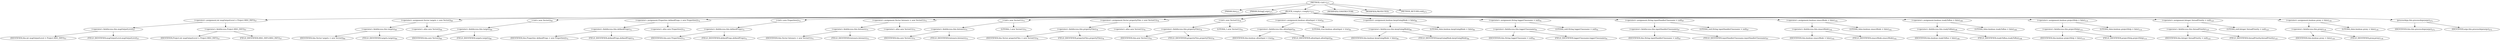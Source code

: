 digraph "&lt;init&gt;" {  
"403" [label = <(METHOD,&lt;init&gt;)<SUB>271</SUB>> ]
"12" [label = <(PARAM,this)<SUB>271</SUB>> ]
"404" [label = <(PARAM,String[] args)<SUB>271</SUB>> ]
"405" [label = <(BLOCK,&lt;empty&gt;,&lt;empty&gt;)<SUB>271</SUB>> ]
"406" [label = <(&lt;operator&gt;.assignment,int msgOutputLevel = Project.MSG_INFO)<SUB>57</SUB>> ]
"407" [label = <(&lt;operator&gt;.fieldAccess,this.msgOutputLevel)<SUB>57</SUB>> ]
"408" [label = <(IDENTIFIER,this,int msgOutputLevel = Project.MSG_INFO)<SUB>57</SUB>> ]
"409" [label = <(FIELD_IDENTIFIER,msgOutputLevel,msgOutputLevel)<SUB>57</SUB>> ]
"410" [label = <(&lt;operator&gt;.fieldAccess,Project.MSG_INFO)<SUB>57</SUB>> ]
"411" [label = <(IDENTIFIER,Project,int msgOutputLevel = Project.MSG_INFO)<SUB>57</SUB>> ]
"412" [label = <(FIELD_IDENTIFIER,MSG_INFO,MSG_INFO)<SUB>57</SUB>> ]
"413" [label = <(&lt;operator&gt;.assignment,Vector targets = new Vector())<SUB>69</SUB>> ]
"414" [label = <(&lt;operator&gt;.fieldAccess,this.targets)<SUB>69</SUB>> ]
"415" [label = <(IDENTIFIER,this,Vector targets = new Vector())<SUB>69</SUB>> ]
"416" [label = <(FIELD_IDENTIFIER,targets,targets)<SUB>69</SUB>> ]
"417" [label = <(&lt;operator&gt;.alloc,new Vector())<SUB>69</SUB>> ]
"418" [label = <(&lt;init&gt;,new Vector())<SUB>69</SUB>> ]
"419" [label = <(&lt;operator&gt;.fieldAccess,this.targets)<SUB>69</SUB>> ]
"420" [label = <(IDENTIFIER,this,new Vector())<SUB>69</SUB>> ]
"421" [label = <(FIELD_IDENTIFIER,targets,targets)<SUB>69</SUB>> ]
"422" [label = <(&lt;operator&gt;.assignment,Properties definedProps = new Properties())<SUB>72</SUB>> ]
"423" [label = <(&lt;operator&gt;.fieldAccess,this.definedProps)<SUB>72</SUB>> ]
"424" [label = <(IDENTIFIER,this,Properties definedProps = new Properties())<SUB>72</SUB>> ]
"425" [label = <(FIELD_IDENTIFIER,definedProps,definedProps)<SUB>72</SUB>> ]
"426" [label = <(&lt;operator&gt;.alloc,new Properties())<SUB>72</SUB>> ]
"427" [label = <(&lt;init&gt;,new Properties())<SUB>72</SUB>> ]
"428" [label = <(&lt;operator&gt;.fieldAccess,this.definedProps)<SUB>72</SUB>> ]
"429" [label = <(IDENTIFIER,this,new Properties())<SUB>72</SUB>> ]
"430" [label = <(FIELD_IDENTIFIER,definedProps,definedProps)<SUB>72</SUB>> ]
"431" [label = <(&lt;operator&gt;.assignment,Vector listeners = new Vector(1))<SUB>75</SUB>> ]
"432" [label = <(&lt;operator&gt;.fieldAccess,this.listeners)<SUB>75</SUB>> ]
"433" [label = <(IDENTIFIER,this,Vector listeners = new Vector(1))<SUB>75</SUB>> ]
"434" [label = <(FIELD_IDENTIFIER,listeners,listeners)<SUB>75</SUB>> ]
"435" [label = <(&lt;operator&gt;.alloc,new Vector(1))<SUB>75</SUB>> ]
"436" [label = <(&lt;init&gt;,new Vector(1))<SUB>75</SUB>> ]
"437" [label = <(&lt;operator&gt;.fieldAccess,this.listeners)<SUB>75</SUB>> ]
"438" [label = <(IDENTIFIER,this,new Vector(1))<SUB>75</SUB>> ]
"439" [label = <(FIELD_IDENTIFIER,listeners,listeners)<SUB>75</SUB>> ]
"440" [label = <(LITERAL,1,new Vector(1))<SUB>75</SUB>> ]
"441" [label = <(&lt;operator&gt;.assignment,Vector propertyFiles = new Vector(1))<SUB>78</SUB>> ]
"442" [label = <(&lt;operator&gt;.fieldAccess,this.propertyFiles)<SUB>78</SUB>> ]
"443" [label = <(IDENTIFIER,this,Vector propertyFiles = new Vector(1))<SUB>78</SUB>> ]
"444" [label = <(FIELD_IDENTIFIER,propertyFiles,propertyFiles)<SUB>78</SUB>> ]
"445" [label = <(&lt;operator&gt;.alloc,new Vector(1))<SUB>78</SUB>> ]
"446" [label = <(&lt;init&gt;,new Vector(1))<SUB>78</SUB>> ]
"447" [label = <(&lt;operator&gt;.fieldAccess,this.propertyFiles)<SUB>78</SUB>> ]
"448" [label = <(IDENTIFIER,this,new Vector(1))<SUB>78</SUB>> ]
"449" [label = <(FIELD_IDENTIFIER,propertyFiles,propertyFiles)<SUB>78</SUB>> ]
"450" [label = <(LITERAL,1,new Vector(1))<SUB>78</SUB>> ]
"451" [label = <(&lt;operator&gt;.assignment,boolean allowInput = true)<SUB>81</SUB>> ]
"452" [label = <(&lt;operator&gt;.fieldAccess,this.allowInput)<SUB>81</SUB>> ]
"453" [label = <(IDENTIFIER,this,boolean allowInput = true)<SUB>81</SUB>> ]
"454" [label = <(FIELD_IDENTIFIER,allowInput,allowInput)<SUB>81</SUB>> ]
"455" [label = <(LITERAL,true,boolean allowInput = true)<SUB>81</SUB>> ]
"456" [label = <(&lt;operator&gt;.assignment,boolean keepGoingMode = false)<SUB>84</SUB>> ]
"457" [label = <(&lt;operator&gt;.fieldAccess,this.keepGoingMode)<SUB>84</SUB>> ]
"458" [label = <(IDENTIFIER,this,boolean keepGoingMode = false)<SUB>84</SUB>> ]
"459" [label = <(FIELD_IDENTIFIER,keepGoingMode,keepGoingMode)<SUB>84</SUB>> ]
"460" [label = <(LITERAL,false,boolean keepGoingMode = false)<SUB>84</SUB>> ]
"461" [label = <(&lt;operator&gt;.assignment,String loggerClassname = null)<SUB>91</SUB>> ]
"462" [label = <(&lt;operator&gt;.fieldAccess,this.loggerClassname)<SUB>91</SUB>> ]
"463" [label = <(IDENTIFIER,this,String loggerClassname = null)<SUB>91</SUB>> ]
"464" [label = <(FIELD_IDENTIFIER,loggerClassname,loggerClassname)<SUB>91</SUB>> ]
"465" [label = <(LITERAL,null,String loggerClassname = null)<SUB>91</SUB>> ]
"466" [label = <(&lt;operator&gt;.assignment,String inputHandlerClassname = null)<SUB>97</SUB>> ]
"467" [label = <(&lt;operator&gt;.fieldAccess,this.inputHandlerClassname)<SUB>97</SUB>> ]
"468" [label = <(IDENTIFIER,this,String inputHandlerClassname = null)<SUB>97</SUB>> ]
"469" [label = <(FIELD_IDENTIFIER,inputHandlerClassname,inputHandlerClassname)<SUB>97</SUB>> ]
"470" [label = <(LITERAL,null,String inputHandlerClassname = null)<SUB>97</SUB>> ]
"471" [label = <(&lt;operator&gt;.assignment,boolean emacsMode = false)<SUB>102</SUB>> ]
"472" [label = <(&lt;operator&gt;.fieldAccess,this.emacsMode)<SUB>102</SUB>> ]
"473" [label = <(IDENTIFIER,this,boolean emacsMode = false)<SUB>102</SUB>> ]
"474" [label = <(FIELD_IDENTIFIER,emacsMode,emacsMode)<SUB>102</SUB>> ]
"475" [label = <(LITERAL,false,boolean emacsMode = false)<SUB>102</SUB>> ]
"476" [label = <(&lt;operator&gt;.assignment,boolean readyToRun = false)<SUB>108</SUB>> ]
"477" [label = <(&lt;operator&gt;.fieldAccess,this.readyToRun)<SUB>108</SUB>> ]
"478" [label = <(IDENTIFIER,this,boolean readyToRun = false)<SUB>108</SUB>> ]
"479" [label = <(FIELD_IDENTIFIER,readyToRun,readyToRun)<SUB>108</SUB>> ]
"480" [label = <(LITERAL,false,boolean readyToRun = false)<SUB>108</SUB>> ]
"481" [label = <(&lt;operator&gt;.assignment,boolean projectHelp = false)<SUB>114</SUB>> ]
"482" [label = <(&lt;operator&gt;.fieldAccess,this.projectHelp)<SUB>114</SUB>> ]
"483" [label = <(IDENTIFIER,this,boolean projectHelp = false)<SUB>114</SUB>> ]
"484" [label = <(FIELD_IDENTIFIER,projectHelp,projectHelp)<SUB>114</SUB>> ]
"485" [label = <(LITERAL,false,boolean projectHelp = false)<SUB>114</SUB>> ]
"486" [label = <(&lt;operator&gt;.assignment,Integer threadPriority = null)<SUB>125</SUB>> ]
"487" [label = <(&lt;operator&gt;.fieldAccess,this.threadPriority)<SUB>125</SUB>> ]
"488" [label = <(IDENTIFIER,this,Integer threadPriority = null)<SUB>125</SUB>> ]
"489" [label = <(FIELD_IDENTIFIER,threadPriority,threadPriority)<SUB>125</SUB>> ]
"490" [label = <(LITERAL,null,Integer threadPriority = null)<SUB>125</SUB>> ]
"491" [label = <(&lt;operator&gt;.assignment,boolean proxy = false)<SUB>130</SUB>> ]
"492" [label = <(&lt;operator&gt;.fieldAccess,this.proxy)<SUB>130</SUB>> ]
"493" [label = <(IDENTIFIER,this,boolean proxy = false)<SUB>130</SUB>> ]
"494" [label = <(FIELD_IDENTIFIER,proxy,proxy)<SUB>130</SUB>> ]
"495" [label = <(LITERAL,false,boolean proxy = false)<SUB>130</SUB>> ]
"496" [label = <(processArgs,this.processArgs(args))<SUB>272</SUB>> ]
"11" [label = <(IDENTIFIER,this,this.processArgs(args))<SUB>272</SUB>> ]
"497" [label = <(IDENTIFIER,args,this.processArgs(args))<SUB>272</SUB>> ]
"498" [label = <(MODIFIER,CONSTRUCTOR)> ]
"499" [label = <(MODIFIER,PROTECTED)> ]
"500" [label = <(METHOD_RETURN,void)<SUB>273</SUB>> ]
  "403" -> "12" 
  "403" -> "404" 
  "403" -> "405" 
  "403" -> "498" 
  "403" -> "499" 
  "403" -> "500" 
  "405" -> "406" 
  "405" -> "413" 
  "405" -> "418" 
  "405" -> "422" 
  "405" -> "427" 
  "405" -> "431" 
  "405" -> "436" 
  "405" -> "441" 
  "405" -> "446" 
  "405" -> "451" 
  "405" -> "456" 
  "405" -> "461" 
  "405" -> "466" 
  "405" -> "471" 
  "405" -> "476" 
  "405" -> "481" 
  "405" -> "486" 
  "405" -> "491" 
  "405" -> "496" 
  "406" -> "407" 
  "406" -> "410" 
  "407" -> "408" 
  "407" -> "409" 
  "410" -> "411" 
  "410" -> "412" 
  "413" -> "414" 
  "413" -> "417" 
  "414" -> "415" 
  "414" -> "416" 
  "418" -> "419" 
  "419" -> "420" 
  "419" -> "421" 
  "422" -> "423" 
  "422" -> "426" 
  "423" -> "424" 
  "423" -> "425" 
  "427" -> "428" 
  "428" -> "429" 
  "428" -> "430" 
  "431" -> "432" 
  "431" -> "435" 
  "432" -> "433" 
  "432" -> "434" 
  "436" -> "437" 
  "436" -> "440" 
  "437" -> "438" 
  "437" -> "439" 
  "441" -> "442" 
  "441" -> "445" 
  "442" -> "443" 
  "442" -> "444" 
  "446" -> "447" 
  "446" -> "450" 
  "447" -> "448" 
  "447" -> "449" 
  "451" -> "452" 
  "451" -> "455" 
  "452" -> "453" 
  "452" -> "454" 
  "456" -> "457" 
  "456" -> "460" 
  "457" -> "458" 
  "457" -> "459" 
  "461" -> "462" 
  "461" -> "465" 
  "462" -> "463" 
  "462" -> "464" 
  "466" -> "467" 
  "466" -> "470" 
  "467" -> "468" 
  "467" -> "469" 
  "471" -> "472" 
  "471" -> "475" 
  "472" -> "473" 
  "472" -> "474" 
  "476" -> "477" 
  "476" -> "480" 
  "477" -> "478" 
  "477" -> "479" 
  "481" -> "482" 
  "481" -> "485" 
  "482" -> "483" 
  "482" -> "484" 
  "486" -> "487" 
  "486" -> "490" 
  "487" -> "488" 
  "487" -> "489" 
  "491" -> "492" 
  "491" -> "495" 
  "492" -> "493" 
  "492" -> "494" 
  "496" -> "11" 
  "496" -> "497" 
}
